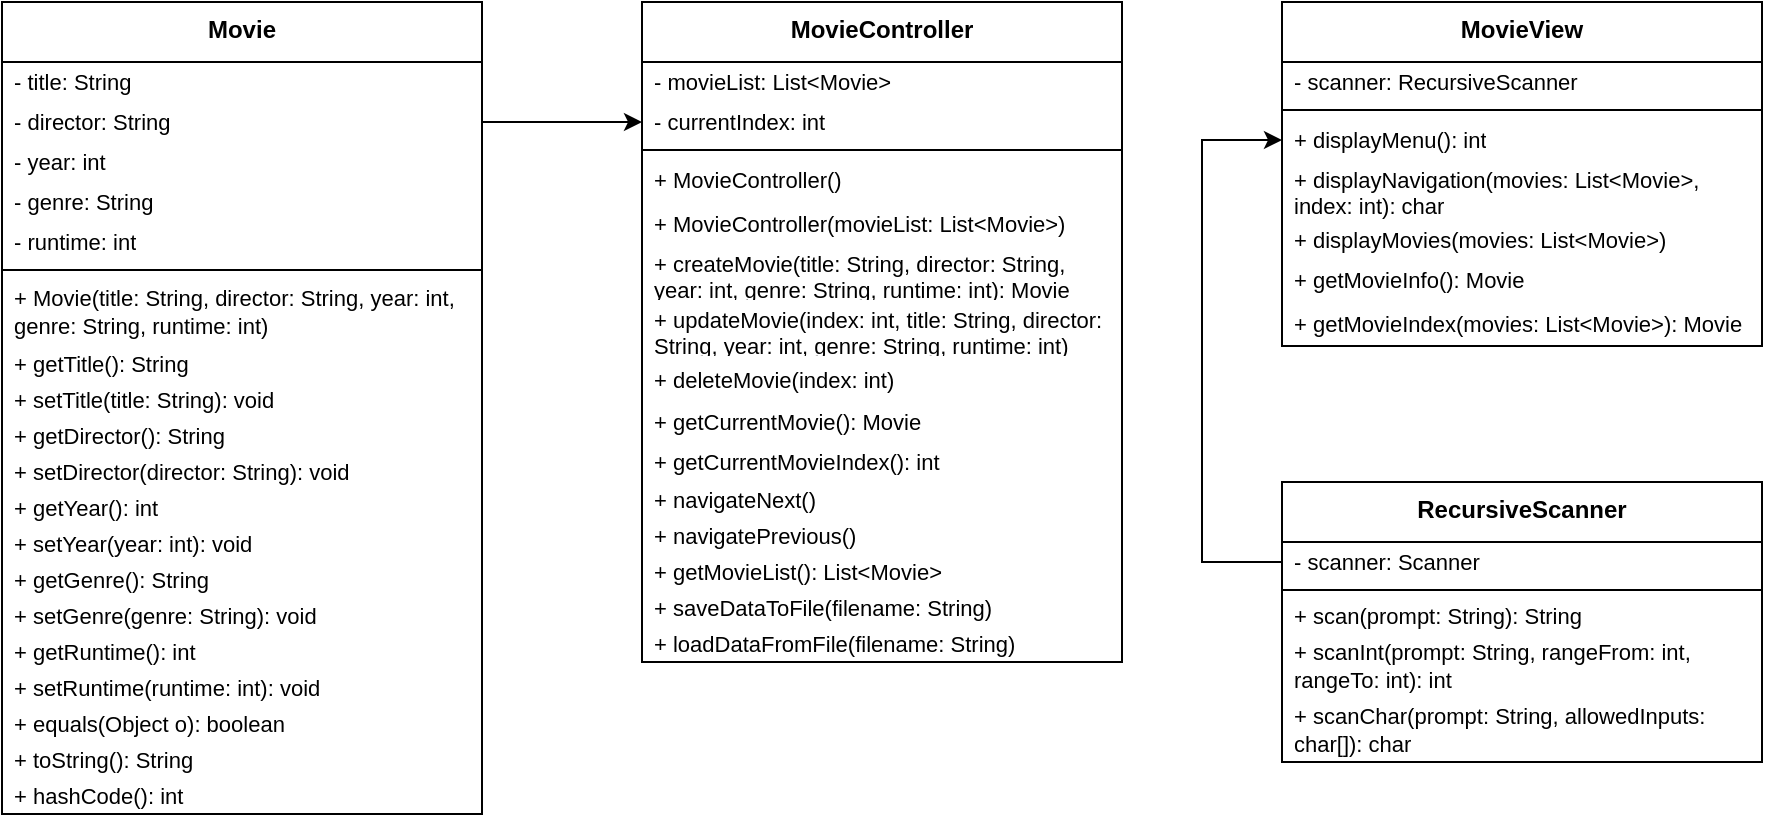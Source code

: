 <mxfile version="22.0.3" type="device">
  <diagram id="C5RBs43oDa-KdzZeNtuy" name="Page-1">
    <mxGraphModel dx="926" dy="816" grid="1" gridSize="10" guides="1" tooltips="1" connect="1" arrows="1" fold="1" page="1" pageScale="1" pageWidth="960" pageHeight="490" math="0" shadow="0">
      <root>
        <mxCell id="WIyWlLk6GJQsqaUBKTNV-0" />
        <mxCell id="WIyWlLk6GJQsqaUBKTNV-1" parent="WIyWlLk6GJQsqaUBKTNV-0" />
        <mxCell id="oAeWeOyywlavheIQp_EQ-43" value="Movie" style="swimlane;fontStyle=1;align=center;verticalAlign=top;childLayout=stackLayout;horizontal=1;startSize=30;horizontalStack=0;resizeParent=1;resizeParentMax=0;resizeLast=0;collapsible=0;marginBottom=0;whiteSpace=wrap;html=1;" parent="WIyWlLk6GJQsqaUBKTNV-1" vertex="1">
          <mxGeometry x="40" y="40" width="240" height="406" as="geometry" />
        </mxCell>
        <mxCell id="oAeWeOyywlavheIQp_EQ-44" value="- title: String" style="text;strokeColor=none;fillColor=none;align=left;verticalAlign=middle;spacingLeft=4;spacingRight=4;overflow=hidden;rotatable=0;points=[[0,0.5],[1,0.5]];portConstraint=eastwest;whiteSpace=wrap;html=1;fontSize=11;" parent="oAeWeOyywlavheIQp_EQ-43" vertex="1">
          <mxGeometry y="30" width="240" height="20" as="geometry" />
        </mxCell>
        <mxCell id="rgos0depHT-uJ3BXyTeP-0" value="- director: String" style="text;strokeColor=none;fillColor=none;align=left;verticalAlign=middle;spacingLeft=4;spacingRight=4;overflow=hidden;rotatable=0;points=[[0,0.5],[1,0.5]];portConstraint=eastwest;whiteSpace=wrap;html=1;fontSize=11;" parent="oAeWeOyywlavheIQp_EQ-43" vertex="1">
          <mxGeometry y="50" width="240" height="20" as="geometry" />
        </mxCell>
        <mxCell id="rgos0depHT-uJ3BXyTeP-2" value="- year: int" style="text;strokeColor=none;fillColor=none;align=left;verticalAlign=middle;spacingLeft=4;spacingRight=4;overflow=hidden;rotatable=0;points=[[0,0.5],[1,0.5]];portConstraint=eastwest;whiteSpace=wrap;html=1;fontSize=11;" parent="oAeWeOyywlavheIQp_EQ-43" vertex="1">
          <mxGeometry y="70" width="240" height="20" as="geometry" />
        </mxCell>
        <mxCell id="rgos0depHT-uJ3BXyTeP-3" value="- genre: String" style="text;strokeColor=none;fillColor=none;align=left;verticalAlign=middle;spacingLeft=4;spacingRight=4;overflow=hidden;rotatable=0;points=[[0,0.5],[1,0.5]];portConstraint=eastwest;whiteSpace=wrap;html=1;fontSize=11;" parent="oAeWeOyywlavheIQp_EQ-43" vertex="1">
          <mxGeometry y="90" width="240" height="20" as="geometry" />
        </mxCell>
        <mxCell id="rgos0depHT-uJ3BXyTeP-1" value="- runtime: int" style="text;strokeColor=none;fillColor=none;align=left;verticalAlign=middle;spacingLeft=4;spacingRight=4;overflow=hidden;rotatable=0;points=[[0,0.5],[1,0.5]];portConstraint=eastwest;whiteSpace=wrap;html=1;fontSize=11;" parent="oAeWeOyywlavheIQp_EQ-43" vertex="1">
          <mxGeometry y="110" width="240" height="20" as="geometry" />
        </mxCell>
        <mxCell id="oAeWeOyywlavheIQp_EQ-49" value="" style="line;strokeWidth=1;fillColor=none;align=left;verticalAlign=middle;spacingTop=-1;spacingLeft=3;spacingRight=3;rotatable=0;labelPosition=right;points=[];portConstraint=eastwest;strokeColor=inherit;" parent="oAeWeOyywlavheIQp_EQ-43" vertex="1">
          <mxGeometry y="130" width="240" height="8" as="geometry" />
        </mxCell>
        <mxCell id="oAeWeOyywlavheIQp_EQ-51" value="+&amp;nbsp;Movie(title: String, director: String, year: int, genre: String, runtime: int)" style="text;strokeColor=none;fillColor=none;align=left;verticalAlign=middle;spacingLeft=4;spacingRight=4;overflow=hidden;rotatable=0;points=[[0,0.5],[1,0.5]];portConstraint=eastwest;whiteSpace=wrap;html=1;fontSize=11;" parent="oAeWeOyywlavheIQp_EQ-43" vertex="1">
          <mxGeometry y="138" width="240" height="34" as="geometry" />
        </mxCell>
        <mxCell id="bbliB93K8uDW3tGXe22l-0" value="+&amp;nbsp;getTitle(&lt;span style=&quot;background-color: initial;&quot;&gt;): String&lt;/span&gt;" style="text;strokeColor=none;fillColor=none;align=left;verticalAlign=middle;spacingLeft=4;spacingRight=4;overflow=hidden;rotatable=0;points=[[0,0.5],[1,0.5]];portConstraint=eastwest;whiteSpace=wrap;html=1;fontSize=11;" parent="oAeWeOyywlavheIQp_EQ-43" vertex="1">
          <mxGeometry y="172" width="240" height="18" as="geometry" />
        </mxCell>
        <mxCell id="oAeWeOyywlavheIQp_EQ-54" value="+&amp;nbsp;setTitle(title: String&lt;span style=&quot;background-color: initial;&quot;&gt;): void&lt;/span&gt;" style="text;strokeColor=none;fillColor=none;align=left;verticalAlign=middle;spacingLeft=4;spacingRight=4;overflow=hidden;rotatable=0;points=[[0,0.5],[1,0.5]];portConstraint=eastwest;whiteSpace=wrap;html=1;fontSize=11;" parent="oAeWeOyywlavheIQp_EQ-43" vertex="1">
          <mxGeometry y="190" width="240" height="18" as="geometry" />
        </mxCell>
        <mxCell id="bbliB93K8uDW3tGXe22l-1" value="+&amp;nbsp;getDirector(&lt;span style=&quot;background-color: initial;&quot;&gt;): String&lt;/span&gt;" style="text;strokeColor=none;fillColor=none;align=left;verticalAlign=middle;spacingLeft=4;spacingRight=4;overflow=hidden;rotatable=0;points=[[0,0.5],[1,0.5]];portConstraint=eastwest;whiteSpace=wrap;html=1;fontSize=11;" parent="oAeWeOyywlavheIQp_EQ-43" vertex="1">
          <mxGeometry y="208" width="240" height="18" as="geometry" />
        </mxCell>
        <mxCell id="oAeWeOyywlavheIQp_EQ-55" value="+&amp;nbsp;setDirector(director: String): void" style="text;strokeColor=none;fillColor=none;align=left;verticalAlign=middle;spacingLeft=4;spacingRight=4;overflow=hidden;rotatable=0;points=[[0,0.5],[1,0.5]];portConstraint=eastwest;whiteSpace=wrap;html=1;fontSize=11;" parent="oAeWeOyywlavheIQp_EQ-43" vertex="1">
          <mxGeometry y="226" width="240" height="18" as="geometry" />
        </mxCell>
        <mxCell id="bbliB93K8uDW3tGXe22l-2" value="+ getYear(&lt;span style=&quot;background-color: initial;&quot;&gt;): int&lt;/span&gt;" style="text;strokeColor=none;fillColor=none;align=left;verticalAlign=middle;spacingLeft=4;spacingRight=4;overflow=hidden;rotatable=0;points=[[0,0.5],[1,0.5]];portConstraint=eastwest;whiteSpace=wrap;html=1;fontSize=11;" parent="oAeWeOyywlavheIQp_EQ-43" vertex="1">
          <mxGeometry y="244" width="240" height="18" as="geometry" />
        </mxCell>
        <mxCell id="oAeWeOyywlavheIQp_EQ-56" value="+&amp;nbsp;setYear(year: int): void" style="text;strokeColor=none;fillColor=none;align=left;verticalAlign=middle;spacingLeft=4;spacingRight=4;overflow=hidden;rotatable=0;points=[[0,0.5],[1,0.5]];portConstraint=eastwest;whiteSpace=wrap;html=1;fontSize=11;" parent="oAeWeOyywlavheIQp_EQ-43" vertex="1">
          <mxGeometry y="262" width="240" height="18" as="geometry" />
        </mxCell>
        <mxCell id="bbliB93K8uDW3tGXe22l-3" value="+&amp;nbsp;getGenre(&lt;span style=&quot;background-color: initial;&quot;&gt;): String&lt;/span&gt;" style="text;strokeColor=none;fillColor=none;align=left;verticalAlign=middle;spacingLeft=4;spacingRight=4;overflow=hidden;rotatable=0;points=[[0,0.5],[1,0.5]];portConstraint=eastwest;whiteSpace=wrap;html=1;fontSize=11;" parent="oAeWeOyywlavheIQp_EQ-43" vertex="1">
          <mxGeometry y="280" width="240" height="18" as="geometry" />
        </mxCell>
        <mxCell id="rgos0depHT-uJ3BXyTeP-5" value="+&amp;nbsp;setGenre(genre: String): void" style="text;strokeColor=none;fillColor=none;align=left;verticalAlign=middle;spacingLeft=4;spacingRight=4;overflow=hidden;rotatable=0;points=[[0,0.5],[1,0.5]];portConstraint=eastwest;whiteSpace=wrap;html=1;fontSize=11;" parent="oAeWeOyywlavheIQp_EQ-43" vertex="1">
          <mxGeometry y="298" width="240" height="18" as="geometry" />
        </mxCell>
        <mxCell id="bbliB93K8uDW3tGXe22l-4" value="+ getRuntime(&lt;span style=&quot;background-color: initial;&quot;&gt;): int&lt;/span&gt;" style="text;strokeColor=none;fillColor=none;align=left;verticalAlign=middle;spacingLeft=4;spacingRight=4;overflow=hidden;rotatable=0;points=[[0,0.5],[1,0.5]];portConstraint=eastwest;whiteSpace=wrap;html=1;fontSize=11;" parent="oAeWeOyywlavheIQp_EQ-43" vertex="1">
          <mxGeometry y="316" width="240" height="18" as="geometry" />
        </mxCell>
        <mxCell id="rgos0depHT-uJ3BXyTeP-4" value="+&amp;nbsp;setRuntime(runtime: int): void" style="text;strokeColor=none;fillColor=none;align=left;verticalAlign=middle;spacingLeft=4;spacingRight=4;overflow=hidden;rotatable=0;points=[[0,0.5],[1,0.5]];portConstraint=eastwest;whiteSpace=wrap;html=1;fontSize=11;" parent="oAeWeOyywlavheIQp_EQ-43" vertex="1">
          <mxGeometry y="334" width="240" height="18" as="geometry" />
        </mxCell>
        <mxCell id="bbliB93K8uDW3tGXe22l-5" value="+&amp;nbsp;equals(Object o&lt;span style=&quot;background-color: initial;&quot;&gt;): boolean&lt;/span&gt;" style="text;strokeColor=none;fillColor=none;align=left;verticalAlign=middle;spacingLeft=4;spacingRight=4;overflow=hidden;rotatable=0;points=[[0,0.5],[1,0.5]];portConstraint=eastwest;whiteSpace=wrap;html=1;fontSize=11;" parent="oAeWeOyywlavheIQp_EQ-43" vertex="1">
          <mxGeometry y="352" width="240" height="18" as="geometry" />
        </mxCell>
        <mxCell id="oAeWeOyywlavheIQp_EQ-57" value="+&amp;nbsp;toString(&lt;span style=&quot;background-color: initial;&quot;&gt;): String&lt;/span&gt;" style="text;strokeColor=none;fillColor=none;align=left;verticalAlign=middle;spacingLeft=4;spacingRight=4;overflow=hidden;rotatable=0;points=[[0,0.5],[1,0.5]];portConstraint=eastwest;whiteSpace=wrap;html=1;fontSize=11;" parent="oAeWeOyywlavheIQp_EQ-43" vertex="1">
          <mxGeometry y="370" width="240" height="18" as="geometry" />
        </mxCell>
        <mxCell id="bbliB93K8uDW3tGXe22l-6" value="+&amp;nbsp;hashCode(&lt;span style=&quot;background-color: initial;&quot;&gt;): int&lt;/span&gt;" style="text;strokeColor=none;fillColor=none;align=left;verticalAlign=middle;spacingLeft=4;spacingRight=4;overflow=hidden;rotatable=0;points=[[0,0.5],[1,0.5]];portConstraint=eastwest;whiteSpace=wrap;html=1;fontSize=11;" parent="oAeWeOyywlavheIQp_EQ-43" vertex="1">
          <mxGeometry y="388" width="240" height="18" as="geometry" />
        </mxCell>
        <mxCell id="rgos0depHT-uJ3BXyTeP-21" value="RecursiveScanner" style="swimlane;fontStyle=1;align=center;verticalAlign=top;childLayout=stackLayout;horizontal=1;startSize=30;horizontalStack=0;resizeParent=1;resizeParentMax=0;resizeLast=0;collapsible=0;marginBottom=0;whiteSpace=wrap;html=1;" parent="WIyWlLk6GJQsqaUBKTNV-1" vertex="1">
          <mxGeometry x="680" y="280" width="240" height="140" as="geometry" />
        </mxCell>
        <mxCell id="rgos0depHT-uJ3BXyTeP-22" value="- scanner: Scanner" style="text;strokeColor=none;fillColor=none;align=left;verticalAlign=middle;spacingLeft=4;spacingRight=4;overflow=hidden;rotatable=0;points=[[0,0.5],[1,0.5]];portConstraint=eastwest;whiteSpace=wrap;html=1;fontSize=11;" parent="rgos0depHT-uJ3BXyTeP-21" vertex="1">
          <mxGeometry y="30" width="240" height="20" as="geometry" />
        </mxCell>
        <mxCell id="rgos0depHT-uJ3BXyTeP-27" value="" style="line;strokeWidth=1;fillColor=none;align=left;verticalAlign=middle;spacingTop=-1;spacingLeft=3;spacingRight=3;rotatable=0;labelPosition=right;points=[];portConstraint=eastwest;strokeColor=inherit;" parent="rgos0depHT-uJ3BXyTeP-21" vertex="1">
          <mxGeometry y="50" width="240" height="8" as="geometry" />
        </mxCell>
        <mxCell id="rgos0depHT-uJ3BXyTeP-29" value="+&amp;nbsp;scan(prompt: String&lt;span style=&quot;background-color: initial;&quot;&gt;): String&lt;/span&gt;" style="text;strokeColor=none;fillColor=none;align=left;verticalAlign=middle;spacingLeft=4;spacingRight=4;overflow=hidden;rotatable=0;points=[[0,0.5],[1,0.5]];portConstraint=eastwest;whiteSpace=wrap;html=1;fontSize=11;" parent="rgos0depHT-uJ3BXyTeP-21" vertex="1">
          <mxGeometry y="58" width="240" height="18" as="geometry" />
        </mxCell>
        <mxCell id="rgos0depHT-uJ3BXyTeP-36" value="+ scanInt(prompt: String, rangeFrom: int, rangeTo: int): int" style="text;strokeColor=none;fillColor=none;align=left;verticalAlign=middle;spacingLeft=4;spacingRight=4;overflow=hidden;rotatable=0;points=[[0,0.5],[1,0.5]];portConstraint=eastwest;whiteSpace=wrap;html=1;fontSize=11;" parent="rgos0depHT-uJ3BXyTeP-21" vertex="1">
          <mxGeometry y="76" width="240" height="32" as="geometry" />
        </mxCell>
        <mxCell id="rgos0depHT-uJ3BXyTeP-37" value="+&amp;nbsp;scanChar(prompt: String, allowedInputs: char[]): char" style="text;strokeColor=none;fillColor=none;align=left;verticalAlign=middle;spacingLeft=4;spacingRight=4;overflow=hidden;rotatable=0;points=[[0,0.5],[1,0.5]];portConstraint=eastwest;whiteSpace=wrap;html=1;fontSize=11;" parent="rgos0depHT-uJ3BXyTeP-21" vertex="1">
          <mxGeometry y="108" width="240" height="32" as="geometry" />
        </mxCell>
        <mxCell id="VrE6sZuMcQ_JEsaJTfix-0" value="MovieController" style="swimlane;fontStyle=1;align=center;verticalAlign=top;childLayout=stackLayout;horizontal=1;startSize=30;horizontalStack=0;resizeParent=1;resizeParentMax=0;resizeLast=0;collapsible=0;marginBottom=0;whiteSpace=wrap;html=1;" parent="WIyWlLk6GJQsqaUBKTNV-1" vertex="1">
          <mxGeometry x="360" y="40" width="240" height="330" as="geometry" />
        </mxCell>
        <mxCell id="VrE6sZuMcQ_JEsaJTfix-1" value="- movieList: List&amp;lt;Movie&amp;gt;" style="text;strokeColor=none;fillColor=none;align=left;verticalAlign=middle;spacingLeft=4;spacingRight=4;overflow=hidden;rotatable=0;points=[[0,0.5],[1,0.5]];portConstraint=eastwest;whiteSpace=wrap;html=1;fontSize=11;" parent="VrE6sZuMcQ_JEsaJTfix-0" vertex="1">
          <mxGeometry y="30" width="240" height="20" as="geometry" />
        </mxCell>
        <mxCell id="VrE6sZuMcQ_JEsaJTfix-2" value="- currentIndex: int" style="text;strokeColor=none;fillColor=none;align=left;verticalAlign=middle;spacingLeft=4;spacingRight=4;overflow=hidden;rotatable=0;points=[[0,0.5],[1,0.5]];portConstraint=eastwest;whiteSpace=wrap;html=1;fontSize=11;" parent="VrE6sZuMcQ_JEsaJTfix-0" vertex="1">
          <mxGeometry y="50" width="240" height="20" as="geometry" />
        </mxCell>
        <mxCell id="VrE6sZuMcQ_JEsaJTfix-6" value="" style="line;strokeWidth=1;fillColor=none;align=left;verticalAlign=middle;spacingTop=-1;spacingLeft=3;spacingRight=3;rotatable=0;labelPosition=right;points=[];portConstraint=eastwest;strokeColor=inherit;" parent="VrE6sZuMcQ_JEsaJTfix-0" vertex="1">
          <mxGeometry y="70" width="240" height="8" as="geometry" />
        </mxCell>
        <mxCell id="VrE6sZuMcQ_JEsaJTfix-7" value="+&amp;nbsp;MovieController()" style="text;strokeColor=none;fillColor=none;align=left;verticalAlign=middle;spacingLeft=4;spacingRight=4;overflow=hidden;rotatable=0;points=[[0,0.5],[1,0.5]];portConstraint=eastwest;whiteSpace=wrap;html=1;fontSize=11;" parent="VrE6sZuMcQ_JEsaJTfix-0" vertex="1">
          <mxGeometry y="78" width="240" height="22" as="geometry" />
        </mxCell>
        <mxCell id="VrE6sZuMcQ_JEsaJTfix-21" value="+&amp;nbsp;MovieController(movieList: List&amp;lt;Movie&amp;gt;)" style="text;strokeColor=none;fillColor=none;align=left;verticalAlign=middle;spacingLeft=4;spacingRight=4;overflow=hidden;rotatable=0;points=[[0,0.5],[1,0.5]];portConstraint=eastwest;whiteSpace=wrap;html=1;fontSize=11;" parent="VrE6sZuMcQ_JEsaJTfix-0" vertex="1">
          <mxGeometry y="100" width="240" height="22" as="geometry" />
        </mxCell>
        <mxCell id="VrE6sZuMcQ_JEsaJTfix-8" value="+&amp;nbsp;createMovie(title: String, director: String, year: int, genre: String, runtime: int&lt;span style=&quot;background-color: initial;&quot;&gt;): Movie&lt;/span&gt;" style="text;strokeColor=none;fillColor=none;align=left;verticalAlign=middle;spacingLeft=4;spacingRight=4;overflow=hidden;rotatable=0;points=[[0,0.5],[1,0.5]];portConstraint=eastwest;whiteSpace=wrap;html=1;fontSize=11;" parent="VrE6sZuMcQ_JEsaJTfix-0" vertex="1">
          <mxGeometry y="122" width="240" height="28" as="geometry" />
        </mxCell>
        <mxCell id="VrE6sZuMcQ_JEsaJTfix-22" value="+&amp;nbsp;updateMovie(index: int, title: String, director: String, year: int, genre: String, runtime: int&lt;span style=&quot;background-color: initial;&quot;&gt;)&lt;br&gt;&lt;/span&gt;" style="text;strokeColor=none;fillColor=none;align=left;verticalAlign=middle;spacingLeft=4;spacingRight=4;overflow=hidden;rotatable=0;points=[[0,0.5],[1,0.5]];portConstraint=eastwest;whiteSpace=wrap;html=1;fontSize=11;" parent="VrE6sZuMcQ_JEsaJTfix-0" vertex="1">
          <mxGeometry y="150" width="240" height="28" as="geometry" />
        </mxCell>
        <mxCell id="VrE6sZuMcQ_JEsaJTfix-23" value="+&amp;nbsp;deleteMovie(index: int&lt;span style=&quot;background-color: initial;&quot;&gt;)&lt;/span&gt;" style="text;strokeColor=none;fillColor=none;align=left;verticalAlign=middle;spacingLeft=4;spacingRight=4;overflow=hidden;rotatable=0;points=[[0,0.5],[1,0.5]];portConstraint=eastwest;whiteSpace=wrap;html=1;fontSize=11;" parent="VrE6sZuMcQ_JEsaJTfix-0" vertex="1">
          <mxGeometry y="178" width="240" height="22" as="geometry" />
        </mxCell>
        <mxCell id="VrE6sZuMcQ_JEsaJTfix-24" value="+&amp;nbsp;getCurrentMovie(&lt;span style=&quot;background-color: initial;&quot;&gt;): Movie&lt;/span&gt;" style="text;strokeColor=none;fillColor=none;align=left;verticalAlign=middle;spacingLeft=4;spacingRight=4;overflow=hidden;rotatable=0;points=[[0,0.5],[1,0.5]];portConstraint=eastwest;whiteSpace=wrap;html=1;fontSize=11;" parent="VrE6sZuMcQ_JEsaJTfix-0" vertex="1">
          <mxGeometry y="200" width="240" height="20" as="geometry" />
        </mxCell>
        <mxCell id="VrE6sZuMcQ_JEsaJTfix-25" value="+ getCurrentMovieIndex(&lt;span style=&quot;background-color: initial;&quot;&gt;): int&lt;/span&gt;" style="text;strokeColor=none;fillColor=none;align=left;verticalAlign=middle;spacingLeft=4;spacingRight=4;overflow=hidden;rotatable=0;points=[[0,0.5],[1,0.5]];portConstraint=eastwest;whiteSpace=wrap;html=1;fontSize=11;" parent="VrE6sZuMcQ_JEsaJTfix-0" vertex="1">
          <mxGeometry y="220" width="240" height="20" as="geometry" />
        </mxCell>
        <mxCell id="VrE6sZuMcQ_JEsaJTfix-26" value="+&amp;nbsp;navigateNext()" style="text;strokeColor=none;fillColor=none;align=left;verticalAlign=middle;spacingLeft=4;spacingRight=4;overflow=hidden;rotatable=0;points=[[0,0.5],[1,0.5]];portConstraint=eastwest;whiteSpace=wrap;html=1;fontSize=11;" parent="VrE6sZuMcQ_JEsaJTfix-0" vertex="1">
          <mxGeometry y="240" width="240" height="18" as="geometry" />
        </mxCell>
        <mxCell id="VrE6sZuMcQ_JEsaJTfix-27" value="+&amp;nbsp;navigatePrevious()" style="text;strokeColor=none;fillColor=none;align=left;verticalAlign=middle;spacingLeft=4;spacingRight=4;overflow=hidden;rotatable=0;points=[[0,0.5],[1,0.5]];portConstraint=eastwest;whiteSpace=wrap;html=1;fontSize=11;" parent="VrE6sZuMcQ_JEsaJTfix-0" vertex="1">
          <mxGeometry y="258" width="240" height="18" as="geometry" />
        </mxCell>
        <mxCell id="VrE6sZuMcQ_JEsaJTfix-19" value="+&amp;nbsp;getMovieList&lt;span style=&quot;background-color: initial;&quot;&gt;(&lt;/span&gt;&lt;span style=&quot;background-color: initial;&quot;&gt;): List&amp;lt;Movie&amp;gt;&lt;/span&gt;" style="text;strokeColor=none;fillColor=none;align=left;verticalAlign=middle;spacingLeft=4;spacingRight=4;overflow=hidden;rotatable=0;points=[[0,0.5],[1,0.5]];portConstraint=eastwest;whiteSpace=wrap;html=1;fontSize=11;" parent="VrE6sZuMcQ_JEsaJTfix-0" vertex="1">
          <mxGeometry y="276" width="240" height="18" as="geometry" />
        </mxCell>
        <mxCell id="VrE6sZuMcQ_JEsaJTfix-28" value="+&amp;nbsp;saveDataToFile&lt;span style=&quot;background-color: initial;&quot;&gt;(filename: String)&lt;/span&gt;" style="text;strokeColor=none;fillColor=none;align=left;verticalAlign=middle;spacingLeft=4;spacingRight=4;overflow=hidden;rotatable=0;points=[[0,0.5],[1,0.5]];portConstraint=eastwest;whiteSpace=wrap;html=1;fontSize=11;" parent="VrE6sZuMcQ_JEsaJTfix-0" vertex="1">
          <mxGeometry y="294" width="240" height="18" as="geometry" />
        </mxCell>
        <mxCell id="VrE6sZuMcQ_JEsaJTfix-20" value="+&amp;nbsp;loadDataFromFile&lt;span style=&quot;background-color: initial;&quot;&gt;(filename: String)&lt;/span&gt;" style="text;strokeColor=none;fillColor=none;align=left;verticalAlign=middle;spacingLeft=4;spacingRight=4;overflow=hidden;rotatable=0;points=[[0,0.5],[1,0.5]];portConstraint=eastwest;whiteSpace=wrap;html=1;fontSize=11;" parent="VrE6sZuMcQ_JEsaJTfix-0" vertex="1">
          <mxGeometry y="312" width="240" height="18" as="geometry" />
        </mxCell>
        <mxCell id="VrE6sZuMcQ_JEsaJTfix-29" value="MovieView" style="swimlane;fontStyle=1;align=center;verticalAlign=top;childLayout=stackLayout;horizontal=1;startSize=30;horizontalStack=0;resizeParent=1;resizeParentMax=0;resizeLast=0;collapsible=0;marginBottom=0;whiteSpace=wrap;html=1;" parent="WIyWlLk6GJQsqaUBKTNV-1" vertex="1">
          <mxGeometry x="680" y="40" width="240" height="172" as="geometry" />
        </mxCell>
        <mxCell id="VrE6sZuMcQ_JEsaJTfix-30" value="- scanner: RecursiveScanner" style="text;strokeColor=none;fillColor=none;align=left;verticalAlign=middle;spacingLeft=4;spacingRight=4;overflow=hidden;rotatable=0;points=[[0,0.5],[1,0.5]];portConstraint=eastwest;whiteSpace=wrap;html=1;fontSize=11;" parent="VrE6sZuMcQ_JEsaJTfix-29" vertex="1">
          <mxGeometry y="30" width="240" height="20" as="geometry" />
        </mxCell>
        <mxCell id="VrE6sZuMcQ_JEsaJTfix-32" value="" style="line;strokeWidth=1;fillColor=none;align=left;verticalAlign=middle;spacingTop=-1;spacingLeft=3;spacingRight=3;rotatable=0;labelPosition=right;points=[];portConstraint=eastwest;strokeColor=inherit;" parent="VrE6sZuMcQ_JEsaJTfix-29" vertex="1">
          <mxGeometry y="50" width="240" height="8" as="geometry" />
        </mxCell>
        <mxCell id="VrE6sZuMcQ_JEsaJTfix-33" value="+&amp;nbsp;displayMenu(): int" style="text;strokeColor=none;fillColor=none;align=left;verticalAlign=middle;spacingLeft=4;spacingRight=4;overflow=hidden;rotatable=0;points=[[0,0.5],[1,0.5]];portConstraint=eastwest;whiteSpace=wrap;html=1;fontSize=11;" parent="VrE6sZuMcQ_JEsaJTfix-29" vertex="1">
          <mxGeometry y="58" width="240" height="22" as="geometry" />
        </mxCell>
        <mxCell id="VrE6sZuMcQ_JEsaJTfix-34" value="+&amp;nbsp;displayNavigation(movies: List&amp;lt;Movie&amp;gt;, index: int): char" style="text;strokeColor=none;fillColor=none;align=left;verticalAlign=middle;spacingLeft=4;spacingRight=4;overflow=hidden;rotatable=0;points=[[0,0.5],[1,0.5]];portConstraint=eastwest;whiteSpace=wrap;html=1;fontSize=11;" parent="VrE6sZuMcQ_JEsaJTfix-29" vertex="1">
          <mxGeometry y="80" width="240" height="30" as="geometry" />
        </mxCell>
        <mxCell id="VrE6sZuMcQ_JEsaJTfix-35" value="+&amp;nbsp;displayMovies(movies: List&amp;lt;Movie&amp;gt;)" style="text;strokeColor=none;fillColor=none;align=left;verticalAlign=middle;spacingLeft=4;spacingRight=4;overflow=hidden;rotatable=0;points=[[0,0.5],[1,0.5]];portConstraint=eastwest;whiteSpace=wrap;html=1;fontSize=11;" parent="VrE6sZuMcQ_JEsaJTfix-29" vertex="1">
          <mxGeometry y="110" width="240" height="18" as="geometry" />
        </mxCell>
        <mxCell id="VrE6sZuMcQ_JEsaJTfix-37" value="+&amp;nbsp;getMovieInfo(&lt;span style=&quot;background-color: initial;&quot;&gt;): Movie&lt;/span&gt;" style="text;strokeColor=none;fillColor=none;align=left;verticalAlign=middle;spacingLeft=4;spacingRight=4;overflow=hidden;rotatable=0;points=[[0,0.5],[1,0.5]];portConstraint=eastwest;whiteSpace=wrap;html=1;fontSize=11;" parent="VrE6sZuMcQ_JEsaJTfix-29" vertex="1">
          <mxGeometry y="128" width="240" height="22" as="geometry" />
        </mxCell>
        <mxCell id="VrE6sZuMcQ_JEsaJTfix-45" value="+&amp;nbsp;getMovieIndex(movies: List&amp;lt;Movie&amp;gt;&lt;span style=&quot;background-color: initial;&quot;&gt;): Movie&lt;/span&gt;" style="text;strokeColor=none;fillColor=none;align=left;verticalAlign=middle;spacingLeft=4;spacingRight=4;overflow=hidden;rotatable=0;points=[[0,0.5],[1,0.5]];portConstraint=eastwest;whiteSpace=wrap;html=1;fontSize=11;" parent="VrE6sZuMcQ_JEsaJTfix-29" vertex="1">
          <mxGeometry y="150" width="240" height="22" as="geometry" />
        </mxCell>
        <mxCell id="VrE6sZuMcQ_JEsaJTfix-55" style="edgeStyle=orthogonalEdgeStyle;rounded=0;orthogonalLoop=1;jettySize=auto;html=1;exitX=1;exitY=0.5;exitDx=0;exitDy=0;entryX=0;entryY=0.5;entryDx=0;entryDy=0;" parent="WIyWlLk6GJQsqaUBKTNV-1" source="rgos0depHT-uJ3BXyTeP-0" target="VrE6sZuMcQ_JEsaJTfix-2" edge="1">
          <mxGeometry relative="1" as="geometry" />
        </mxCell>
        <mxCell id="VrE6sZuMcQ_JEsaJTfix-57" style="edgeStyle=orthogonalEdgeStyle;rounded=0;orthogonalLoop=1;jettySize=auto;html=1;exitX=0;exitY=0.5;exitDx=0;exitDy=0;entryX=0;entryY=0.5;entryDx=0;entryDy=0;" parent="WIyWlLk6GJQsqaUBKTNV-1" source="rgos0depHT-uJ3BXyTeP-22" target="VrE6sZuMcQ_JEsaJTfix-33" edge="1">
          <mxGeometry relative="1" as="geometry">
            <Array as="points">
              <mxPoint x="640" y="320" />
              <mxPoint x="640" y="109" />
            </Array>
          </mxGeometry>
        </mxCell>
      </root>
    </mxGraphModel>
  </diagram>
</mxfile>
